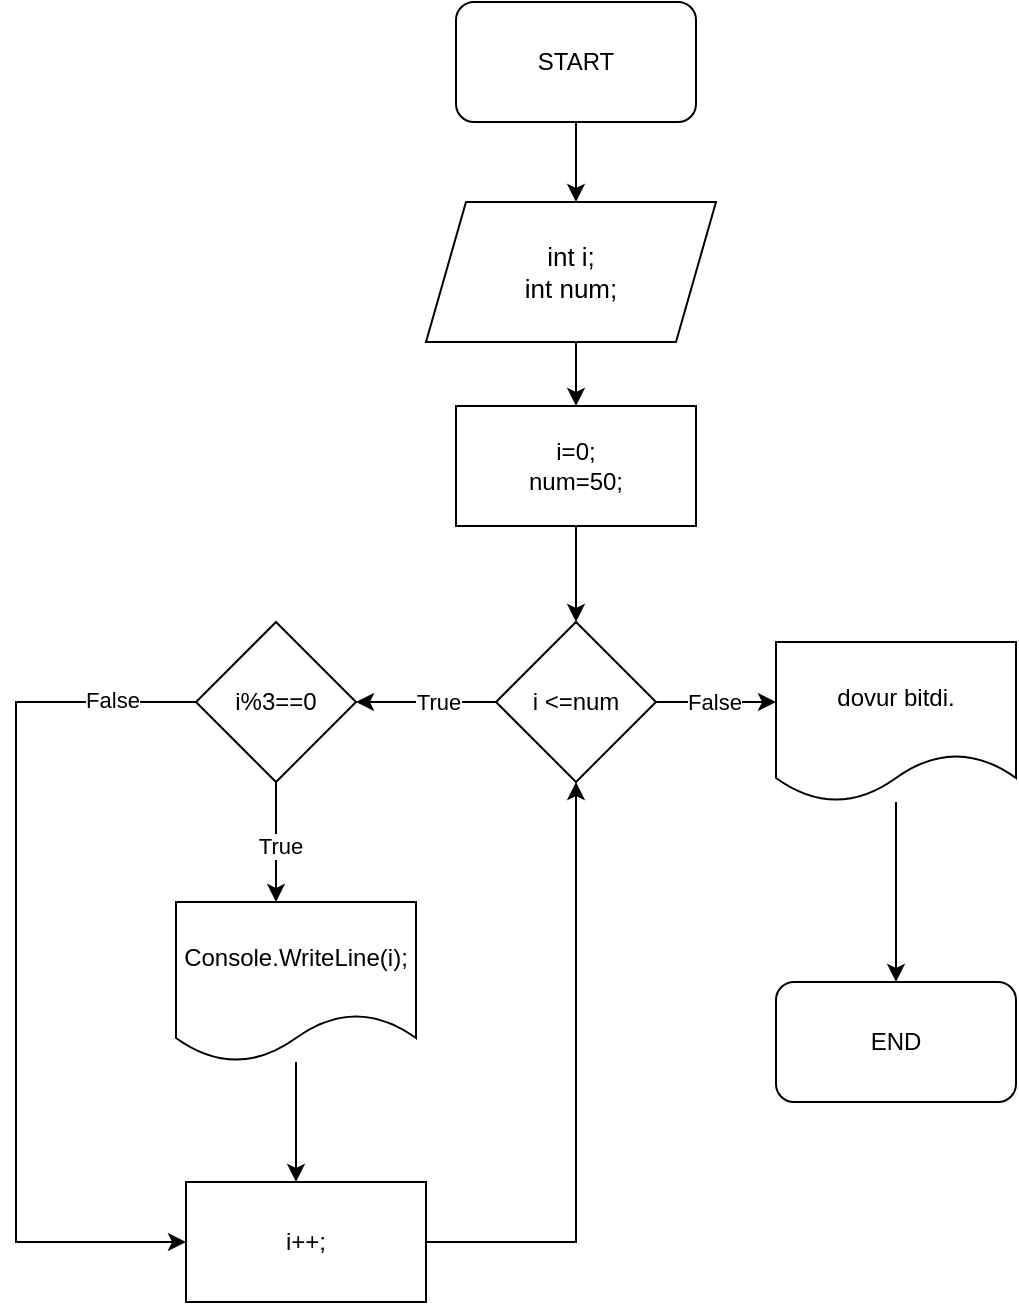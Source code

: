 <mxfile version="24.7.8">
  <diagram id="C5RBs43oDa-KdzZeNtuy" name="Page-1">
    <mxGraphModel dx="1050" dy="557" grid="1" gridSize="10" guides="1" tooltips="1" connect="1" arrows="1" fold="1" page="1" pageScale="1" pageWidth="827" pageHeight="1169" math="0" shadow="0">
      <root>
        <mxCell id="WIyWlLk6GJQsqaUBKTNV-0" />
        <mxCell id="WIyWlLk6GJQsqaUBKTNV-1" parent="WIyWlLk6GJQsqaUBKTNV-0" />
        <mxCell id="_ZYmG9aNNrQXVXLwhYZU-10" style="edgeStyle=orthogonalEdgeStyle;rounded=0;orthogonalLoop=1;jettySize=auto;html=1;exitX=0.5;exitY=1;exitDx=0;exitDy=0;" edge="1" parent="WIyWlLk6GJQsqaUBKTNV-1" source="_ZYmG9aNNrQXVXLwhYZU-0">
          <mxGeometry relative="1" as="geometry">
            <mxPoint x="410" y="440" as="targetPoint" />
          </mxGeometry>
        </mxCell>
        <mxCell id="_ZYmG9aNNrQXVXLwhYZU-0" value="START" style="rounded=1;whiteSpace=wrap;html=1;" vertex="1" parent="WIyWlLk6GJQsqaUBKTNV-1">
          <mxGeometry x="350" y="340" width="120" height="60" as="geometry" />
        </mxCell>
        <mxCell id="_ZYmG9aNNrQXVXLwhYZU-8" style="edgeStyle=orthogonalEdgeStyle;rounded=0;orthogonalLoop=1;jettySize=auto;html=1;exitX=0.5;exitY=1;exitDx=0;exitDy=0;entryX=0.5;entryY=0;entryDx=0;entryDy=0;" edge="1" parent="WIyWlLk6GJQsqaUBKTNV-1" source="_ZYmG9aNNrQXVXLwhYZU-2">
          <mxGeometry relative="1" as="geometry">
            <mxPoint x="410" y="542" as="targetPoint" />
          </mxGeometry>
        </mxCell>
        <mxCell id="_ZYmG9aNNrQXVXLwhYZU-2" value="&lt;font style=&quot;font-size: 13px;&quot;&gt;int i;&lt;/font&gt;&lt;div&gt;&lt;font style=&quot;font-size: 13px;&quot;&gt;int num;&lt;/font&gt;&lt;/div&gt;" style="shape=parallelogram;perimeter=parallelogramPerimeter;whiteSpace=wrap;html=1;fixedSize=1;" vertex="1" parent="WIyWlLk6GJQsqaUBKTNV-1">
          <mxGeometry x="335" y="440" width="145" height="70" as="geometry" />
        </mxCell>
        <mxCell id="_ZYmG9aNNrQXVXLwhYZU-24" style="edgeStyle=orthogonalEdgeStyle;rounded=0;orthogonalLoop=1;jettySize=auto;html=1;" edge="1" parent="WIyWlLk6GJQsqaUBKTNV-1" source="_ZYmG9aNNrQXVXLwhYZU-11">
          <mxGeometry relative="1" as="geometry">
            <mxPoint x="570" y="830" as="targetPoint" />
          </mxGeometry>
        </mxCell>
        <mxCell id="_ZYmG9aNNrQXVXLwhYZU-11" value="dovur bitdi." style="shape=document;whiteSpace=wrap;html=1;boundedLbl=1;" vertex="1" parent="WIyWlLk6GJQsqaUBKTNV-1">
          <mxGeometry x="510" y="660" width="120" height="80" as="geometry" />
        </mxCell>
        <mxCell id="_ZYmG9aNNrQXVXLwhYZU-14" value="" style="edgeStyle=orthogonalEdgeStyle;rounded=0;orthogonalLoop=1;jettySize=auto;html=1;" edge="1" parent="WIyWlLk6GJQsqaUBKTNV-1" source="_ZYmG9aNNrQXVXLwhYZU-12" target="_ZYmG9aNNrQXVXLwhYZU-13">
          <mxGeometry relative="1" as="geometry" />
        </mxCell>
        <mxCell id="_ZYmG9aNNrQXVXLwhYZU-12" value="i=0;&lt;div&gt;num=50;&lt;/div&gt;" style="rounded=0;whiteSpace=wrap;html=1;" vertex="1" parent="WIyWlLk6GJQsqaUBKTNV-1">
          <mxGeometry x="350" y="542" width="120" height="60" as="geometry" />
        </mxCell>
        <mxCell id="_ZYmG9aNNrQXVXLwhYZU-15" style="edgeStyle=orthogonalEdgeStyle;rounded=0;orthogonalLoop=1;jettySize=auto;html=1;" edge="1" parent="WIyWlLk6GJQsqaUBKTNV-1" source="_ZYmG9aNNrQXVXLwhYZU-13">
          <mxGeometry relative="1" as="geometry">
            <mxPoint x="300" y="690" as="targetPoint" />
          </mxGeometry>
        </mxCell>
        <mxCell id="_ZYmG9aNNrQXVXLwhYZU-19" value="True" style="edgeLabel;html=1;align=center;verticalAlign=middle;resizable=0;points=[];" vertex="1" connectable="0" parent="_ZYmG9aNNrQXVXLwhYZU-15">
          <mxGeometry x="-0.132" relative="1" as="geometry">
            <mxPoint x="1" as="offset" />
          </mxGeometry>
        </mxCell>
        <mxCell id="_ZYmG9aNNrQXVXLwhYZU-16" style="edgeStyle=orthogonalEdgeStyle;rounded=0;orthogonalLoop=1;jettySize=auto;html=1;" edge="1" parent="WIyWlLk6GJQsqaUBKTNV-1" source="_ZYmG9aNNrQXVXLwhYZU-13">
          <mxGeometry relative="1" as="geometry">
            <mxPoint x="510" y="690" as="targetPoint" />
          </mxGeometry>
        </mxCell>
        <mxCell id="_ZYmG9aNNrQXVXLwhYZU-18" value="False" style="edgeLabel;html=1;align=center;verticalAlign=middle;resizable=0;points=[];" vertex="1" connectable="0" parent="_ZYmG9aNNrQXVXLwhYZU-16">
          <mxGeometry x="-0.061" relative="1" as="geometry">
            <mxPoint as="offset" />
          </mxGeometry>
        </mxCell>
        <mxCell id="_ZYmG9aNNrQXVXLwhYZU-13" value="i &amp;lt;=num" style="rhombus;whiteSpace=wrap;html=1;rounded=0;" vertex="1" parent="WIyWlLk6GJQsqaUBKTNV-1">
          <mxGeometry x="370" y="650" width="80" height="80" as="geometry" />
        </mxCell>
        <mxCell id="_ZYmG9aNNrQXVXLwhYZU-25" style="edgeStyle=orthogonalEdgeStyle;rounded=0;orthogonalLoop=1;jettySize=auto;html=1;entryX=0;entryY=0.5;entryDx=0;entryDy=0;" edge="1" parent="WIyWlLk6GJQsqaUBKTNV-1" source="_ZYmG9aNNrQXVXLwhYZU-23" target="_ZYmG9aNNrQXVXLwhYZU-31">
          <mxGeometry relative="1" as="geometry">
            <mxPoint x="140" y="690" as="targetPoint" />
            <Array as="points">
              <mxPoint x="130" y="690" />
              <mxPoint x="130" y="960" />
            </Array>
          </mxGeometry>
        </mxCell>
        <mxCell id="_ZYmG9aNNrQXVXLwhYZU-35" value="False" style="edgeLabel;html=1;align=center;verticalAlign=middle;resizable=0;points=[];" vertex="1" connectable="0" parent="_ZYmG9aNNrQXVXLwhYZU-25">
          <mxGeometry x="-0.808" y="-1" relative="1" as="geometry">
            <mxPoint as="offset" />
          </mxGeometry>
        </mxCell>
        <mxCell id="_ZYmG9aNNrQXVXLwhYZU-26" style="edgeStyle=orthogonalEdgeStyle;rounded=0;orthogonalLoop=1;jettySize=auto;html=1;exitX=0.5;exitY=1;exitDx=0;exitDy=0;" edge="1" parent="WIyWlLk6GJQsqaUBKTNV-1" source="_ZYmG9aNNrQXVXLwhYZU-23">
          <mxGeometry relative="1" as="geometry">
            <mxPoint x="260" y="790" as="targetPoint" />
          </mxGeometry>
        </mxCell>
        <mxCell id="_ZYmG9aNNrQXVXLwhYZU-27" value="True" style="edgeLabel;html=1;align=center;verticalAlign=middle;resizable=0;points=[];" vertex="1" connectable="0" parent="_ZYmG9aNNrQXVXLwhYZU-26">
          <mxGeometry x="0.074" y="1" relative="1" as="geometry">
            <mxPoint as="offset" />
          </mxGeometry>
        </mxCell>
        <mxCell id="_ZYmG9aNNrQXVXLwhYZU-23" value="i%3==0" style="rhombus;whiteSpace=wrap;html=1;" vertex="1" parent="WIyWlLk6GJQsqaUBKTNV-1">
          <mxGeometry x="220" y="650" width="80" height="80" as="geometry" />
        </mxCell>
        <mxCell id="_ZYmG9aNNrQXVXLwhYZU-30" style="edgeStyle=orthogonalEdgeStyle;rounded=0;orthogonalLoop=1;jettySize=auto;html=1;" edge="1" parent="WIyWlLk6GJQsqaUBKTNV-1" source="_ZYmG9aNNrQXVXLwhYZU-29">
          <mxGeometry relative="1" as="geometry">
            <mxPoint x="270" y="930" as="targetPoint" />
          </mxGeometry>
        </mxCell>
        <mxCell id="_ZYmG9aNNrQXVXLwhYZU-29" value="Console.WriteLine(i);" style="shape=document;whiteSpace=wrap;html=1;boundedLbl=1;" vertex="1" parent="WIyWlLk6GJQsqaUBKTNV-1">
          <mxGeometry x="210" y="790" width="120" height="80" as="geometry" />
        </mxCell>
        <mxCell id="_ZYmG9aNNrQXVXLwhYZU-32" style="edgeStyle=orthogonalEdgeStyle;rounded=0;orthogonalLoop=1;jettySize=auto;html=1;entryX=0.5;entryY=1;entryDx=0;entryDy=0;" edge="1" parent="WIyWlLk6GJQsqaUBKTNV-1" source="_ZYmG9aNNrQXVXLwhYZU-31" target="_ZYmG9aNNrQXVXLwhYZU-13">
          <mxGeometry relative="1" as="geometry" />
        </mxCell>
        <mxCell id="_ZYmG9aNNrQXVXLwhYZU-31" value="i++;" style="rounded=0;whiteSpace=wrap;html=1;" vertex="1" parent="WIyWlLk6GJQsqaUBKTNV-1">
          <mxGeometry x="215" y="930" width="120" height="60" as="geometry" />
        </mxCell>
        <mxCell id="_ZYmG9aNNrQXVXLwhYZU-34" value="END" style="rounded=1;whiteSpace=wrap;html=1;" vertex="1" parent="WIyWlLk6GJQsqaUBKTNV-1">
          <mxGeometry x="510" y="830" width="120" height="60" as="geometry" />
        </mxCell>
      </root>
    </mxGraphModel>
  </diagram>
</mxfile>
